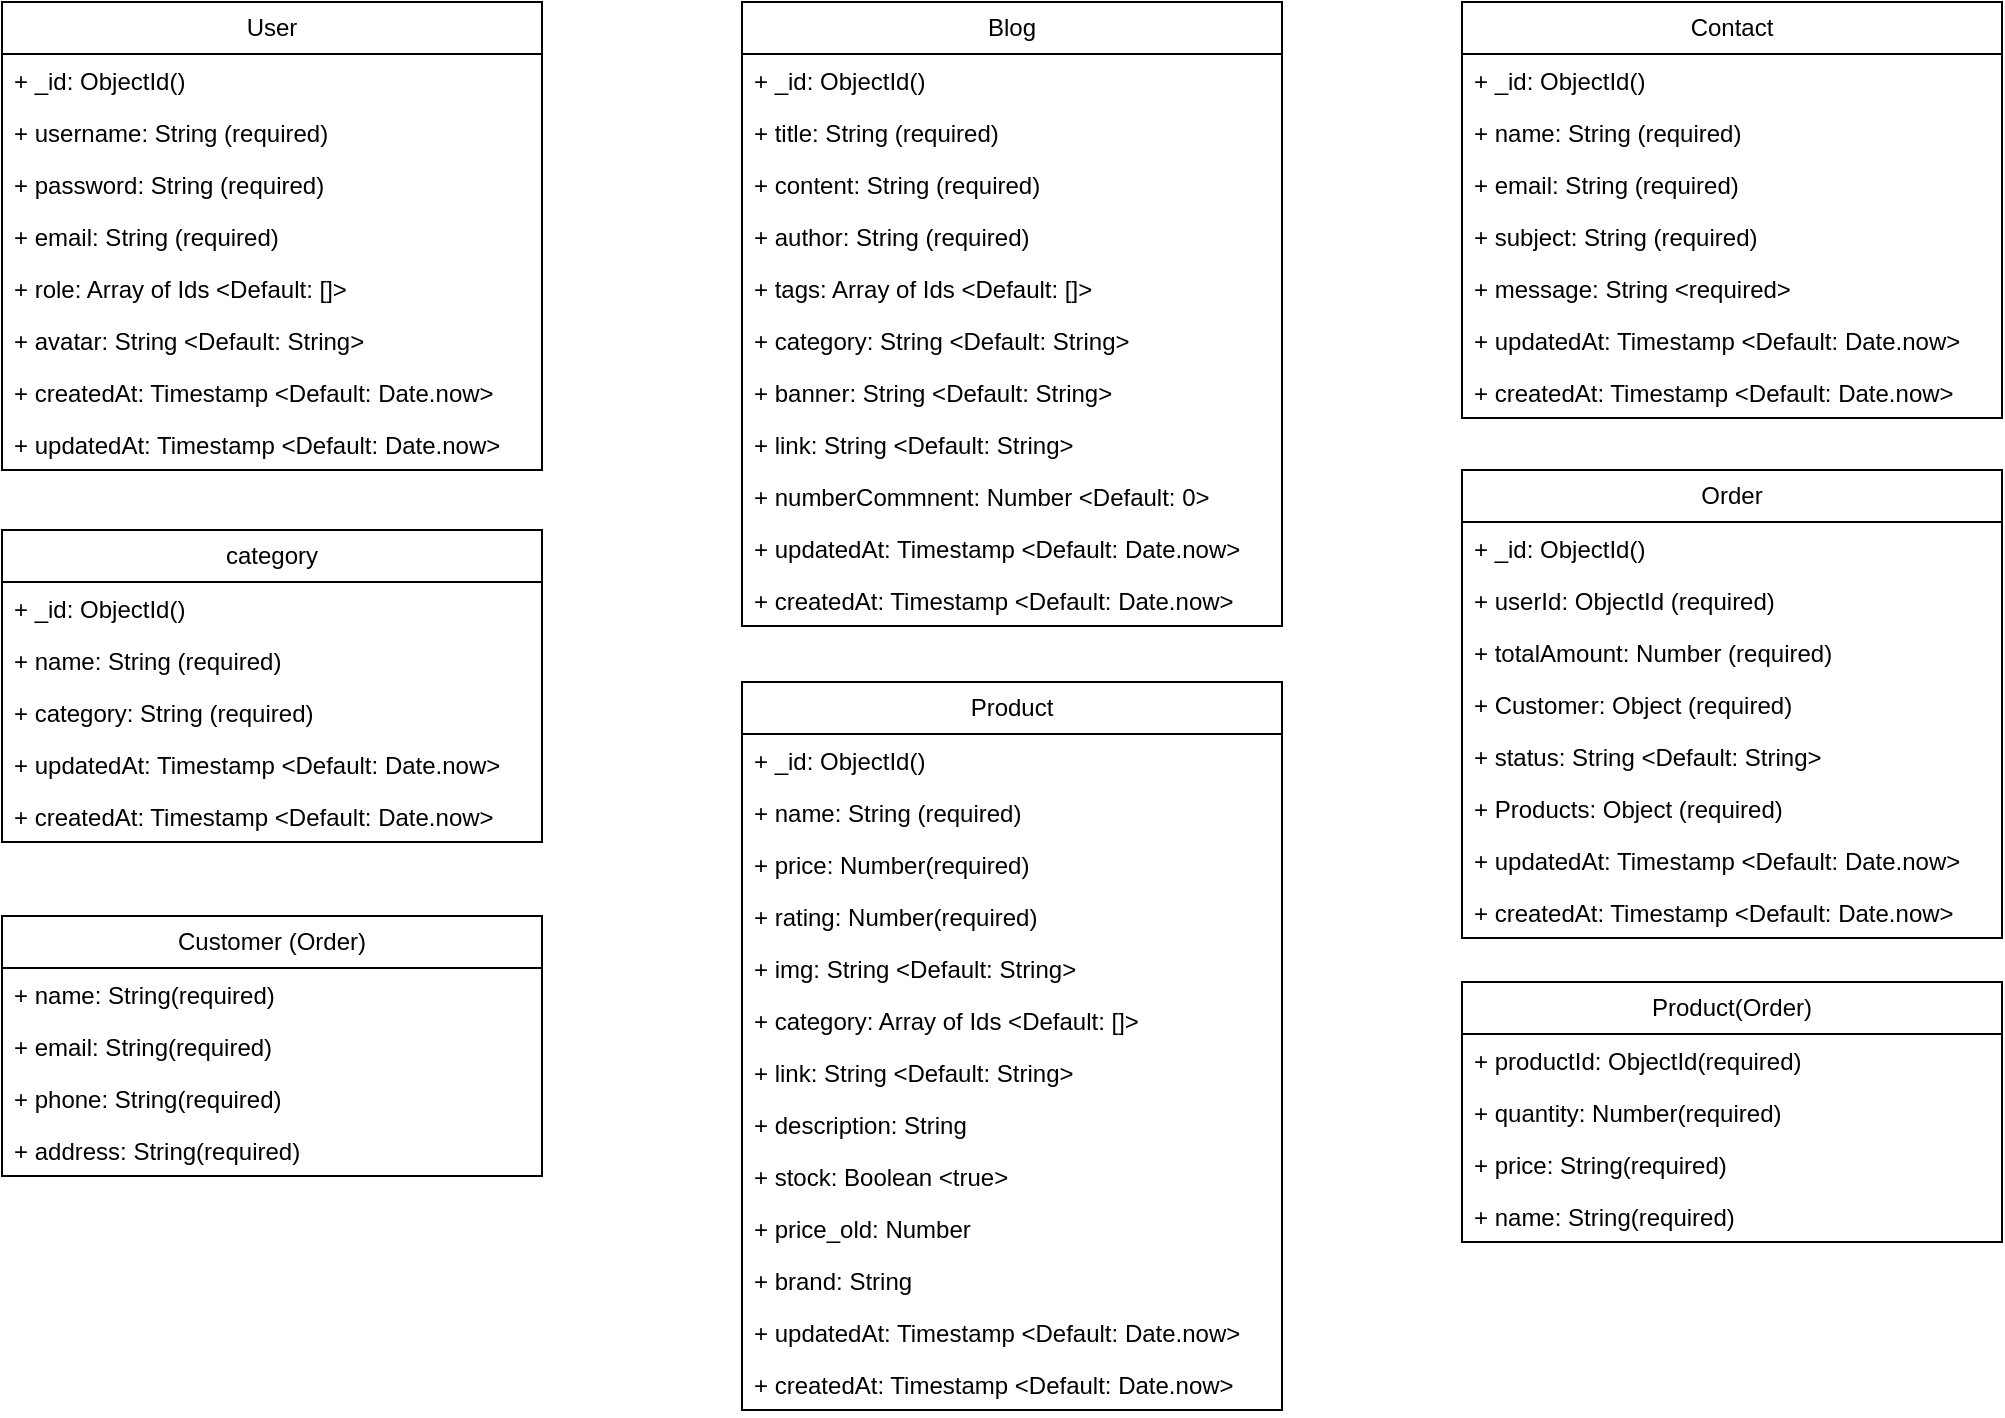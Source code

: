 <mxfile version="28.0.7">
  <diagram name="Trang-1" id="dHnvUi2NV0nn5fop29Nm">
    <mxGraphModel dx="2341" dy="706" grid="1" gridSize="10" guides="1" tooltips="1" connect="1" arrows="1" fold="1" page="1" pageScale="1" pageWidth="827" pageHeight="1169" math="0" shadow="0">
      <root>
        <mxCell id="0" />
        <mxCell id="1" parent="0" />
        <mxCell id="mD5-orRLvuEOx1pyTjT4-22" value="User" style="swimlane;fontStyle=0;childLayout=stackLayout;horizontal=1;startSize=26;fillColor=none;horizontalStack=0;resizeParent=1;resizeParentMax=0;resizeLast=0;collapsible=1;marginBottom=0;whiteSpace=wrap;html=1;" parent="1" vertex="1">
          <mxGeometry x="-340" y="70" width="270" height="234" as="geometry" />
        </mxCell>
        <mxCell id="LhOTcWJKZiZB799Oq0hw-40" value="+ _id: ObjectId()&lt;span style=&quot;white-space: pre;&quot;&gt;&#x9;&lt;/span&gt;" style="text;strokeColor=none;fillColor=none;align=left;verticalAlign=top;spacingLeft=4;spacingRight=4;overflow=hidden;rotatable=0;points=[[0,0.5],[1,0.5]];portConstraint=eastwest;whiteSpace=wrap;html=1;" vertex="1" parent="mD5-orRLvuEOx1pyTjT4-22">
          <mxGeometry y="26" width="270" height="26" as="geometry" />
        </mxCell>
        <mxCell id="mD5-orRLvuEOx1pyTjT4-23" value="+ username: String (required)&lt;span style=&quot;white-space: pre;&quot;&gt;&#x9;&lt;/span&gt;" style="text;strokeColor=none;fillColor=none;align=left;verticalAlign=top;spacingLeft=4;spacingRight=4;overflow=hidden;rotatable=0;points=[[0,0.5],[1,0.5]];portConstraint=eastwest;whiteSpace=wrap;html=1;" parent="mD5-orRLvuEOx1pyTjT4-22" vertex="1">
          <mxGeometry y="52" width="270" height="26" as="geometry" />
        </mxCell>
        <mxCell id="mD5-orRLvuEOx1pyTjT4-24" value="+ password: String (required)" style="text;strokeColor=none;fillColor=none;align=left;verticalAlign=top;spacingLeft=4;spacingRight=4;overflow=hidden;rotatable=0;points=[[0,0.5],[1,0.5]];portConstraint=eastwest;whiteSpace=wrap;html=1;" parent="mD5-orRLvuEOx1pyTjT4-22" vertex="1">
          <mxGeometry y="78" width="270" height="26" as="geometry" />
        </mxCell>
        <mxCell id="mD5-orRLvuEOx1pyTjT4-25" value="+ email: String (required)" style="text;strokeColor=none;fillColor=none;align=left;verticalAlign=top;spacingLeft=4;spacingRight=4;overflow=hidden;rotatable=0;points=[[0,0.5],[1,0.5]];portConstraint=eastwest;whiteSpace=wrap;html=1;" parent="mD5-orRLvuEOx1pyTjT4-22" vertex="1">
          <mxGeometry y="104" width="270" height="26" as="geometry" />
        </mxCell>
        <mxCell id="mD5-orRLvuEOx1pyTjT4-27" value="+ role: Array of Ids &amp;lt;Default: []&amp;gt;" style="text;strokeColor=none;fillColor=none;align=left;verticalAlign=top;spacingLeft=4;spacingRight=4;overflow=hidden;rotatable=0;points=[[0,0.5],[1,0.5]];portConstraint=eastwest;whiteSpace=wrap;html=1;" parent="mD5-orRLvuEOx1pyTjT4-22" vertex="1">
          <mxGeometry y="130" width="270" height="26" as="geometry" />
        </mxCell>
        <mxCell id="mD5-orRLvuEOx1pyTjT4-28" value="+ avatar: String &amp;lt;Default: String&amp;gt;" style="text;strokeColor=none;fillColor=none;align=left;verticalAlign=top;spacingLeft=4;spacingRight=4;overflow=hidden;rotatable=0;points=[[0,0.5],[1,0.5]];portConstraint=eastwest;whiteSpace=wrap;html=1;" parent="mD5-orRLvuEOx1pyTjT4-22" vertex="1">
          <mxGeometry y="156" width="270" height="26" as="geometry" />
        </mxCell>
        <mxCell id="mD5-orRLvuEOx1pyTjT4-31" value="+ createdAt: Timestamp &amp;lt;Default: Date.now&amp;gt;&amp;nbsp;" style="text;strokeColor=none;fillColor=none;align=left;verticalAlign=top;spacingLeft=4;spacingRight=4;overflow=hidden;rotatable=0;points=[[0,0.5],[1,0.5]];portConstraint=eastwest;whiteSpace=wrap;html=1;" parent="mD5-orRLvuEOx1pyTjT4-22" vertex="1">
          <mxGeometry y="182" width="270" height="26" as="geometry" />
        </mxCell>
        <mxCell id="mD5-orRLvuEOx1pyTjT4-32" value="+ updatedAt: Timestamp &amp;lt;Default: Date.now&amp;gt;" style="text;strokeColor=none;fillColor=none;align=left;verticalAlign=top;spacingLeft=4;spacingRight=4;overflow=hidden;rotatable=0;points=[[0,0.5],[1,0.5]];portConstraint=eastwest;whiteSpace=wrap;html=1;" parent="mD5-orRLvuEOx1pyTjT4-22" vertex="1">
          <mxGeometry y="208" width="270" height="26" as="geometry" />
        </mxCell>
        <mxCell id="mD5-orRLvuEOx1pyTjT4-34" value="Blog" style="swimlane;fontStyle=0;childLayout=stackLayout;horizontal=1;startSize=26;fillColor=none;horizontalStack=0;resizeParent=1;resizeParentMax=0;resizeLast=0;collapsible=1;marginBottom=0;whiteSpace=wrap;html=1;" parent="1" vertex="1">
          <mxGeometry x="30" y="70" width="270" height="312" as="geometry" />
        </mxCell>
        <mxCell id="LhOTcWJKZiZB799Oq0hw-41" value="+ _id: ObjectId()" style="text;strokeColor=none;fillColor=none;align=left;verticalAlign=top;spacingLeft=4;spacingRight=4;overflow=hidden;rotatable=0;points=[[0,0.5],[1,0.5]];portConstraint=eastwest;whiteSpace=wrap;html=1;" vertex="1" parent="mD5-orRLvuEOx1pyTjT4-34">
          <mxGeometry y="26" width="270" height="26" as="geometry" />
        </mxCell>
        <mxCell id="mD5-orRLvuEOx1pyTjT4-35" value="+ title: String (required)&lt;span style=&quot;white-space: pre;&quot;&gt;&#x9;&lt;/span&gt;" style="text;strokeColor=none;fillColor=none;align=left;verticalAlign=top;spacingLeft=4;spacingRight=4;overflow=hidden;rotatable=0;points=[[0,0.5],[1,0.5]];portConstraint=eastwest;whiteSpace=wrap;html=1;" parent="mD5-orRLvuEOx1pyTjT4-34" vertex="1">
          <mxGeometry y="52" width="270" height="26" as="geometry" />
        </mxCell>
        <mxCell id="mD5-orRLvuEOx1pyTjT4-36" value="+ content: String (required)" style="text;strokeColor=none;fillColor=none;align=left;verticalAlign=top;spacingLeft=4;spacingRight=4;overflow=hidden;rotatable=0;points=[[0,0.5],[1,0.5]];portConstraint=eastwest;whiteSpace=wrap;html=1;" parent="mD5-orRLvuEOx1pyTjT4-34" vertex="1">
          <mxGeometry y="78" width="270" height="26" as="geometry" />
        </mxCell>
        <mxCell id="mD5-orRLvuEOx1pyTjT4-37" value="+ author: String (required)" style="text;strokeColor=none;fillColor=none;align=left;verticalAlign=top;spacingLeft=4;spacingRight=4;overflow=hidden;rotatable=0;points=[[0,0.5],[1,0.5]];portConstraint=eastwest;whiteSpace=wrap;html=1;" parent="mD5-orRLvuEOx1pyTjT4-34" vertex="1">
          <mxGeometry y="104" width="270" height="26" as="geometry" />
        </mxCell>
        <mxCell id="mD5-orRLvuEOx1pyTjT4-38" value="+ tags: Array of Ids &amp;lt;Default: []&amp;gt;" style="text;strokeColor=none;fillColor=none;align=left;verticalAlign=top;spacingLeft=4;spacingRight=4;overflow=hidden;rotatable=0;points=[[0,0.5],[1,0.5]];portConstraint=eastwest;whiteSpace=wrap;html=1;" parent="mD5-orRLvuEOx1pyTjT4-34" vertex="1">
          <mxGeometry y="130" width="270" height="26" as="geometry" />
        </mxCell>
        <mxCell id="mD5-orRLvuEOx1pyTjT4-39" value="+ category: String &amp;lt;Default: String&amp;gt;" style="text;strokeColor=none;fillColor=none;align=left;verticalAlign=top;spacingLeft=4;spacingRight=4;overflow=hidden;rotatable=0;points=[[0,0.5],[1,0.5]];portConstraint=eastwest;whiteSpace=wrap;html=1;" parent="mD5-orRLvuEOx1pyTjT4-34" vertex="1">
          <mxGeometry y="156" width="270" height="26" as="geometry" />
        </mxCell>
        <mxCell id="LhOTcWJKZiZB799Oq0hw-3" value="+ banner: String &amp;lt;Default: String&amp;gt;" style="text;strokeColor=none;fillColor=none;align=left;verticalAlign=top;spacingLeft=4;spacingRight=4;overflow=hidden;rotatable=0;points=[[0,0.5],[1,0.5]];portConstraint=eastwest;whiteSpace=wrap;html=1;" vertex="1" parent="mD5-orRLvuEOx1pyTjT4-34">
          <mxGeometry y="182" width="270" height="26" as="geometry" />
        </mxCell>
        <mxCell id="LhOTcWJKZiZB799Oq0hw-4" value="+ link: String &amp;lt;Default: String&amp;gt;" style="text;strokeColor=none;fillColor=none;align=left;verticalAlign=top;spacingLeft=4;spacingRight=4;overflow=hidden;rotatable=0;points=[[0,0.5],[1,0.5]];portConstraint=eastwest;whiteSpace=wrap;html=1;" vertex="1" parent="mD5-orRLvuEOx1pyTjT4-34">
          <mxGeometry y="208" width="270" height="26" as="geometry" />
        </mxCell>
        <mxCell id="LhOTcWJKZiZB799Oq0hw-5" value="+ numberCommnent: Number &amp;lt;Default: 0&amp;gt;" style="text;strokeColor=none;fillColor=none;align=left;verticalAlign=top;spacingLeft=4;spacingRight=4;overflow=hidden;rotatable=0;points=[[0,0.5],[1,0.5]];portConstraint=eastwest;whiteSpace=wrap;html=1;" vertex="1" parent="mD5-orRLvuEOx1pyTjT4-34">
          <mxGeometry y="234" width="270" height="26" as="geometry" />
        </mxCell>
        <mxCell id="mD5-orRLvuEOx1pyTjT4-41" value="+ updatedAt: Timestamp &amp;lt;Default: Date.now&amp;gt;" style="text;strokeColor=none;fillColor=none;align=left;verticalAlign=top;spacingLeft=4;spacingRight=4;overflow=hidden;rotatable=0;points=[[0,0.5],[1,0.5]];portConstraint=eastwest;whiteSpace=wrap;html=1;" parent="mD5-orRLvuEOx1pyTjT4-34" vertex="1">
          <mxGeometry y="260" width="270" height="26" as="geometry" />
        </mxCell>
        <mxCell id="mD5-orRLvuEOx1pyTjT4-40" value="+ createdAt: Timestamp &amp;lt;Default: Date.now&amp;gt;&amp;nbsp;" style="text;strokeColor=none;fillColor=none;align=left;verticalAlign=top;spacingLeft=4;spacingRight=4;overflow=hidden;rotatable=0;points=[[0,0.5],[1,0.5]];portConstraint=eastwest;whiteSpace=wrap;html=1;" parent="mD5-orRLvuEOx1pyTjT4-34" vertex="1">
          <mxGeometry y="286" width="270" height="26" as="geometry" />
        </mxCell>
        <mxCell id="LhOTcWJKZiZB799Oq0hw-7" value="Product" style="swimlane;fontStyle=0;childLayout=stackLayout;horizontal=1;startSize=26;fillColor=none;horizontalStack=0;resizeParent=1;resizeParentMax=0;resizeLast=0;collapsible=1;marginBottom=0;whiteSpace=wrap;html=1;" vertex="1" parent="1">
          <mxGeometry x="30" y="410" width="270" height="364" as="geometry" />
        </mxCell>
        <mxCell id="LhOTcWJKZiZB799Oq0hw-8" value="+ _id: ObjectId()&lt;span style=&quot;white-space: pre;&quot;&gt;&#x9;&lt;/span&gt;" style="text;strokeColor=none;fillColor=none;align=left;verticalAlign=top;spacingLeft=4;spacingRight=4;overflow=hidden;rotatable=0;points=[[0,0.5],[1,0.5]];portConstraint=eastwest;whiteSpace=wrap;html=1;" vertex="1" parent="LhOTcWJKZiZB799Oq0hw-7">
          <mxGeometry y="26" width="270" height="26" as="geometry" />
        </mxCell>
        <mxCell id="LhOTcWJKZiZB799Oq0hw-9" value="+ name: String (required)" style="text;strokeColor=none;fillColor=none;align=left;verticalAlign=top;spacingLeft=4;spacingRight=4;overflow=hidden;rotatable=0;points=[[0,0.5],[1,0.5]];portConstraint=eastwest;whiteSpace=wrap;html=1;" vertex="1" parent="LhOTcWJKZiZB799Oq0hw-7">
          <mxGeometry y="52" width="270" height="26" as="geometry" />
        </mxCell>
        <mxCell id="LhOTcWJKZiZB799Oq0hw-10" value="+ price: Number(required)" style="text;strokeColor=none;fillColor=none;align=left;verticalAlign=top;spacingLeft=4;spacingRight=4;overflow=hidden;rotatable=0;points=[[0,0.5],[1,0.5]];portConstraint=eastwest;whiteSpace=wrap;html=1;" vertex="1" parent="LhOTcWJKZiZB799Oq0hw-7">
          <mxGeometry y="78" width="270" height="26" as="geometry" />
        </mxCell>
        <mxCell id="LhOTcWJKZiZB799Oq0hw-11" value="+ rating: Number(required)" style="text;strokeColor=none;fillColor=none;align=left;verticalAlign=top;spacingLeft=4;spacingRight=4;overflow=hidden;rotatable=0;points=[[0,0.5],[1,0.5]];portConstraint=eastwest;whiteSpace=wrap;html=1;" vertex="1" parent="LhOTcWJKZiZB799Oq0hw-7">
          <mxGeometry y="104" width="270" height="26" as="geometry" />
        </mxCell>
        <mxCell id="LhOTcWJKZiZB799Oq0hw-12" value="+ img: String &amp;lt;Default: String&amp;gt;" style="text;strokeColor=none;fillColor=none;align=left;verticalAlign=top;spacingLeft=4;spacingRight=4;overflow=hidden;rotatable=0;points=[[0,0.5],[1,0.5]];portConstraint=eastwest;whiteSpace=wrap;html=1;" vertex="1" parent="LhOTcWJKZiZB799Oq0hw-7">
          <mxGeometry y="130" width="270" height="26" as="geometry" />
        </mxCell>
        <mxCell id="LhOTcWJKZiZB799Oq0hw-13" value="+ category: Array of Ids &amp;lt;Default: []&amp;gt;" style="text;strokeColor=none;fillColor=none;align=left;verticalAlign=top;spacingLeft=4;spacingRight=4;overflow=hidden;rotatable=0;points=[[0,0.5],[1,0.5]];portConstraint=eastwest;whiteSpace=wrap;html=1;" vertex="1" parent="LhOTcWJKZiZB799Oq0hw-7">
          <mxGeometry y="156" width="270" height="26" as="geometry" />
        </mxCell>
        <mxCell id="LhOTcWJKZiZB799Oq0hw-14" value="+ link: String &amp;lt;Default: String&amp;gt;" style="text;strokeColor=none;fillColor=none;align=left;verticalAlign=top;spacingLeft=4;spacingRight=4;overflow=hidden;rotatable=0;points=[[0,0.5],[1,0.5]];portConstraint=eastwest;whiteSpace=wrap;html=1;" vertex="1" parent="LhOTcWJKZiZB799Oq0hw-7">
          <mxGeometry y="182" width="270" height="26" as="geometry" />
        </mxCell>
        <mxCell id="LhOTcWJKZiZB799Oq0hw-43" value="+ description: String&amp;nbsp;" style="text;strokeColor=none;fillColor=none;align=left;verticalAlign=top;spacingLeft=4;spacingRight=4;overflow=hidden;rotatable=0;points=[[0,0.5],[1,0.5]];portConstraint=eastwest;whiteSpace=wrap;html=1;" vertex="1" parent="LhOTcWJKZiZB799Oq0hw-7">
          <mxGeometry y="208" width="270" height="26" as="geometry" />
        </mxCell>
        <mxCell id="LhOTcWJKZiZB799Oq0hw-45" value="+ stock: Boolean &amp;lt;true&amp;gt;&amp;nbsp;" style="text;strokeColor=none;fillColor=none;align=left;verticalAlign=top;spacingLeft=4;spacingRight=4;overflow=hidden;rotatable=0;points=[[0,0.5],[1,0.5]];portConstraint=eastwest;whiteSpace=wrap;html=1;" vertex="1" parent="LhOTcWJKZiZB799Oq0hw-7">
          <mxGeometry y="234" width="270" height="26" as="geometry" />
        </mxCell>
        <mxCell id="LhOTcWJKZiZB799Oq0hw-44" value="+ price_old: Number&amp;nbsp;" style="text;strokeColor=none;fillColor=none;align=left;verticalAlign=top;spacingLeft=4;spacingRight=4;overflow=hidden;rotatable=0;points=[[0,0.5],[1,0.5]];portConstraint=eastwest;whiteSpace=wrap;html=1;" vertex="1" parent="LhOTcWJKZiZB799Oq0hw-7">
          <mxGeometry y="260" width="270" height="26" as="geometry" />
        </mxCell>
        <mxCell id="LhOTcWJKZiZB799Oq0hw-15" value="+ brand: String&amp;nbsp;" style="text;strokeColor=none;fillColor=none;align=left;verticalAlign=top;spacingLeft=4;spacingRight=4;overflow=hidden;rotatable=0;points=[[0,0.5],[1,0.5]];portConstraint=eastwest;whiteSpace=wrap;html=1;" vertex="1" parent="LhOTcWJKZiZB799Oq0hw-7">
          <mxGeometry y="286" width="270" height="26" as="geometry" />
        </mxCell>
        <mxCell id="LhOTcWJKZiZB799Oq0hw-16" value="+ updatedAt: Timestamp &amp;lt;Default: Date.now&amp;gt;" style="text;strokeColor=none;fillColor=none;align=left;verticalAlign=top;spacingLeft=4;spacingRight=4;overflow=hidden;rotatable=0;points=[[0,0.5],[1,0.5]];portConstraint=eastwest;whiteSpace=wrap;html=1;" vertex="1" parent="LhOTcWJKZiZB799Oq0hw-7">
          <mxGeometry y="312" width="270" height="26" as="geometry" />
        </mxCell>
        <mxCell id="LhOTcWJKZiZB799Oq0hw-17" value="+ createdAt: Timestamp &amp;lt;Default: Date.now&amp;gt;&amp;nbsp;" style="text;strokeColor=none;fillColor=none;align=left;verticalAlign=top;spacingLeft=4;spacingRight=4;overflow=hidden;rotatable=0;points=[[0,0.5],[1,0.5]];portConstraint=eastwest;whiteSpace=wrap;html=1;" vertex="1" parent="LhOTcWJKZiZB799Oq0hw-7">
          <mxGeometry y="338" width="270" height="26" as="geometry" />
        </mxCell>
        <mxCell id="LhOTcWJKZiZB799Oq0hw-18" value="category" style="swimlane;fontStyle=0;childLayout=stackLayout;horizontal=1;startSize=26;fillColor=none;horizontalStack=0;resizeParent=1;resizeParentMax=0;resizeLast=0;collapsible=1;marginBottom=0;whiteSpace=wrap;html=1;" vertex="1" parent="1">
          <mxGeometry x="-340" y="334" width="270" height="156" as="geometry" />
        </mxCell>
        <mxCell id="LhOTcWJKZiZB799Oq0hw-42" value="+ _id: ObjectId()&lt;span style=&quot;white-space: pre;&quot;&gt;&#x9;&lt;/span&gt;" style="text;strokeColor=none;fillColor=none;align=left;verticalAlign=top;spacingLeft=4;spacingRight=4;overflow=hidden;rotatable=0;points=[[0,0.5],[1,0.5]];portConstraint=eastwest;whiteSpace=wrap;html=1;" vertex="1" parent="LhOTcWJKZiZB799Oq0hw-18">
          <mxGeometry y="26" width="270" height="26" as="geometry" />
        </mxCell>
        <mxCell id="LhOTcWJKZiZB799Oq0hw-19" value="+ name: String (required)&lt;span style=&quot;white-space: pre;&quot;&gt;&#x9;&lt;/span&gt;" style="text;strokeColor=none;fillColor=none;align=left;verticalAlign=top;spacingLeft=4;spacingRight=4;overflow=hidden;rotatable=0;points=[[0,0.5],[1,0.5]];portConstraint=eastwest;whiteSpace=wrap;html=1;" vertex="1" parent="LhOTcWJKZiZB799Oq0hw-18">
          <mxGeometry y="52" width="270" height="26" as="geometry" />
        </mxCell>
        <mxCell id="LhOTcWJKZiZB799Oq0hw-20" value="+ category: String (required)" style="text;strokeColor=none;fillColor=none;align=left;verticalAlign=top;spacingLeft=4;spacingRight=4;overflow=hidden;rotatable=0;points=[[0,0.5],[1,0.5]];portConstraint=eastwest;whiteSpace=wrap;html=1;" vertex="1" parent="LhOTcWJKZiZB799Oq0hw-18">
          <mxGeometry y="78" width="270" height="26" as="geometry" />
        </mxCell>
        <mxCell id="LhOTcWJKZiZB799Oq0hw-27" value="+ updatedAt: Timestamp &amp;lt;Default: Date.now&amp;gt;" style="text;strokeColor=none;fillColor=none;align=left;verticalAlign=top;spacingLeft=4;spacingRight=4;overflow=hidden;rotatable=0;points=[[0,0.5],[1,0.5]];portConstraint=eastwest;whiteSpace=wrap;html=1;" vertex="1" parent="LhOTcWJKZiZB799Oq0hw-18">
          <mxGeometry y="104" width="270" height="26" as="geometry" />
        </mxCell>
        <mxCell id="LhOTcWJKZiZB799Oq0hw-28" value="+ createdAt: Timestamp &amp;lt;Default: Date.now&amp;gt;&amp;nbsp;" style="text;strokeColor=none;fillColor=none;align=left;verticalAlign=top;spacingLeft=4;spacingRight=4;overflow=hidden;rotatable=0;points=[[0,0.5],[1,0.5]];portConstraint=eastwest;whiteSpace=wrap;html=1;" vertex="1" parent="LhOTcWJKZiZB799Oq0hw-18">
          <mxGeometry y="130" width="270" height="26" as="geometry" />
        </mxCell>
        <mxCell id="LhOTcWJKZiZB799Oq0hw-29" value="Contact" style="swimlane;fontStyle=0;childLayout=stackLayout;horizontal=1;startSize=26;fillColor=none;horizontalStack=0;resizeParent=1;resizeParentMax=0;resizeLast=0;collapsible=1;marginBottom=0;whiteSpace=wrap;html=1;" vertex="1" parent="1">
          <mxGeometry x="390" y="70" width="270" height="208" as="geometry" />
        </mxCell>
        <mxCell id="LhOTcWJKZiZB799Oq0hw-30" value="+ _id: ObjectId()&lt;span style=&quot;white-space: pre;&quot;&gt;&#x9;&lt;/span&gt;" style="text;strokeColor=none;fillColor=none;align=left;verticalAlign=top;spacingLeft=4;spacingRight=4;overflow=hidden;rotatable=0;points=[[0,0.5],[1,0.5]];portConstraint=eastwest;whiteSpace=wrap;html=1;" vertex="1" parent="LhOTcWJKZiZB799Oq0hw-29">
          <mxGeometry y="26" width="270" height="26" as="geometry" />
        </mxCell>
        <mxCell id="LhOTcWJKZiZB799Oq0hw-31" value="+ name: String (required)" style="text;strokeColor=none;fillColor=none;align=left;verticalAlign=top;spacingLeft=4;spacingRight=4;overflow=hidden;rotatable=0;points=[[0,0.5],[1,0.5]];portConstraint=eastwest;whiteSpace=wrap;html=1;" vertex="1" parent="LhOTcWJKZiZB799Oq0hw-29">
          <mxGeometry y="52" width="270" height="26" as="geometry" />
        </mxCell>
        <mxCell id="LhOTcWJKZiZB799Oq0hw-32" value="+ email: String (required)" style="text;strokeColor=none;fillColor=none;align=left;verticalAlign=top;spacingLeft=4;spacingRight=4;overflow=hidden;rotatable=0;points=[[0,0.5],[1,0.5]];portConstraint=eastwest;whiteSpace=wrap;html=1;" vertex="1" parent="LhOTcWJKZiZB799Oq0hw-29">
          <mxGeometry y="78" width="270" height="26" as="geometry" />
        </mxCell>
        <mxCell id="LhOTcWJKZiZB799Oq0hw-33" value="+ subject: String (required)" style="text;strokeColor=none;fillColor=none;align=left;verticalAlign=top;spacingLeft=4;spacingRight=4;overflow=hidden;rotatable=0;points=[[0,0.5],[1,0.5]];portConstraint=eastwest;whiteSpace=wrap;html=1;" vertex="1" parent="LhOTcWJKZiZB799Oq0hw-29">
          <mxGeometry y="104" width="270" height="26" as="geometry" />
        </mxCell>
        <mxCell id="LhOTcWJKZiZB799Oq0hw-34" value="+ message: String &amp;lt;required&amp;gt;" style="text;strokeColor=none;fillColor=none;align=left;verticalAlign=top;spacingLeft=4;spacingRight=4;overflow=hidden;rotatable=0;points=[[0,0.5],[1,0.5]];portConstraint=eastwest;whiteSpace=wrap;html=1;" vertex="1" parent="LhOTcWJKZiZB799Oq0hw-29">
          <mxGeometry y="130" width="270" height="26" as="geometry" />
        </mxCell>
        <mxCell id="LhOTcWJKZiZB799Oq0hw-38" value="+ updatedAt: Timestamp &amp;lt;Default: Date.now&amp;gt;" style="text;strokeColor=none;fillColor=none;align=left;verticalAlign=top;spacingLeft=4;spacingRight=4;overflow=hidden;rotatable=0;points=[[0,0.5],[1,0.5]];portConstraint=eastwest;whiteSpace=wrap;html=1;" vertex="1" parent="LhOTcWJKZiZB799Oq0hw-29">
          <mxGeometry y="156" width="270" height="26" as="geometry" />
        </mxCell>
        <mxCell id="LhOTcWJKZiZB799Oq0hw-39" value="+ createdAt: Timestamp &amp;lt;Default: Date.now&amp;gt;&amp;nbsp;" style="text;strokeColor=none;fillColor=none;align=left;verticalAlign=top;spacingLeft=4;spacingRight=4;overflow=hidden;rotatable=0;points=[[0,0.5],[1,0.5]];portConstraint=eastwest;whiteSpace=wrap;html=1;" vertex="1" parent="LhOTcWJKZiZB799Oq0hw-29">
          <mxGeometry y="182" width="270" height="26" as="geometry" />
        </mxCell>
        <mxCell id="LhOTcWJKZiZB799Oq0hw-46" value="Order" style="swimlane;fontStyle=0;childLayout=stackLayout;horizontal=1;startSize=26;fillColor=none;horizontalStack=0;resizeParent=1;resizeParentMax=0;resizeLast=0;collapsible=1;marginBottom=0;whiteSpace=wrap;html=1;" vertex="1" parent="1">
          <mxGeometry x="390" y="304" width="270" height="234" as="geometry" />
        </mxCell>
        <mxCell id="LhOTcWJKZiZB799Oq0hw-47" value="+ _id: ObjectId()&lt;span style=&quot;white-space: pre;&quot;&gt;&#x9;&lt;/span&gt;" style="text;strokeColor=none;fillColor=none;align=left;verticalAlign=top;spacingLeft=4;spacingRight=4;overflow=hidden;rotatable=0;points=[[0,0.5],[1,0.5]];portConstraint=eastwest;whiteSpace=wrap;html=1;" vertex="1" parent="LhOTcWJKZiZB799Oq0hw-46">
          <mxGeometry y="26" width="270" height="26" as="geometry" />
        </mxCell>
        <mxCell id="LhOTcWJKZiZB799Oq0hw-48" value="+ userId: ObjectId (required)" style="text;strokeColor=none;fillColor=none;align=left;verticalAlign=top;spacingLeft=4;spacingRight=4;overflow=hidden;rotatable=0;points=[[0,0.5],[1,0.5]];portConstraint=eastwest;whiteSpace=wrap;html=1;" vertex="1" parent="LhOTcWJKZiZB799Oq0hw-46">
          <mxGeometry y="52" width="270" height="26" as="geometry" />
        </mxCell>
        <mxCell id="LhOTcWJKZiZB799Oq0hw-79" value="+ totalAmount: Number&amp;nbsp;(required)" style="text;strokeColor=none;fillColor=none;align=left;verticalAlign=top;spacingLeft=4;spacingRight=4;overflow=hidden;rotatable=0;points=[[0,0.5],[1,0.5]];portConstraint=eastwest;whiteSpace=wrap;html=1;" vertex="1" parent="LhOTcWJKZiZB799Oq0hw-46">
          <mxGeometry y="78" width="270" height="26" as="geometry" />
        </mxCell>
        <mxCell id="LhOTcWJKZiZB799Oq0hw-49" value="+ Customer: Object (required)" style="text;strokeColor=none;fillColor=none;align=left;verticalAlign=top;spacingLeft=4;spacingRight=4;overflow=hidden;rotatable=0;points=[[0,0.5],[1,0.5]];portConstraint=eastwest;whiteSpace=wrap;html=1;" vertex="1" parent="LhOTcWJKZiZB799Oq0hw-46">
          <mxGeometry y="104" width="270" height="26" as="geometry" />
        </mxCell>
        <mxCell id="LhOTcWJKZiZB799Oq0hw-80" value="+ status: String &amp;lt;Default: String&amp;gt;" style="text;strokeColor=none;fillColor=none;align=left;verticalAlign=top;spacingLeft=4;spacingRight=4;overflow=hidden;rotatable=0;points=[[0,0.5],[1,0.5]];portConstraint=eastwest;whiteSpace=wrap;html=1;" vertex="1" parent="LhOTcWJKZiZB799Oq0hw-46">
          <mxGeometry y="130" width="270" height="26" as="geometry" />
        </mxCell>
        <mxCell id="LhOTcWJKZiZB799Oq0hw-51" value="+ Products: Object (required)" style="text;strokeColor=none;fillColor=none;align=left;verticalAlign=top;spacingLeft=4;spacingRight=4;overflow=hidden;rotatable=0;points=[[0,0.5],[1,0.5]];portConstraint=eastwest;whiteSpace=wrap;html=1;" vertex="1" parent="LhOTcWJKZiZB799Oq0hw-46">
          <mxGeometry y="156" width="270" height="26" as="geometry" />
        </mxCell>
        <mxCell id="LhOTcWJKZiZB799Oq0hw-58" value="+ updatedAt: Timestamp &amp;lt;Default: Date.now&amp;gt;" style="text;strokeColor=none;fillColor=none;align=left;verticalAlign=top;spacingLeft=4;spacingRight=4;overflow=hidden;rotatable=0;points=[[0,0.5],[1,0.5]];portConstraint=eastwest;whiteSpace=wrap;html=1;" vertex="1" parent="LhOTcWJKZiZB799Oq0hw-46">
          <mxGeometry y="182" width="270" height="26" as="geometry" />
        </mxCell>
        <mxCell id="LhOTcWJKZiZB799Oq0hw-59" value="+ createdAt: Timestamp &amp;lt;Default: Date.now&amp;gt;&amp;nbsp;" style="text;strokeColor=none;fillColor=none;align=left;verticalAlign=top;spacingLeft=4;spacingRight=4;overflow=hidden;rotatable=0;points=[[0,0.5],[1,0.5]];portConstraint=eastwest;whiteSpace=wrap;html=1;" vertex="1" parent="LhOTcWJKZiZB799Oq0hw-46">
          <mxGeometry y="208" width="270" height="26" as="geometry" />
        </mxCell>
        <mxCell id="LhOTcWJKZiZB799Oq0hw-60" value="Customer (Order)" style="swimlane;fontStyle=0;childLayout=stackLayout;horizontal=1;startSize=26;fillColor=none;horizontalStack=0;resizeParent=1;resizeParentMax=0;resizeLast=0;collapsible=1;marginBottom=0;whiteSpace=wrap;html=1;" vertex="1" parent="1">
          <mxGeometry x="-340" y="527" width="270" height="130" as="geometry" />
        </mxCell>
        <mxCell id="LhOTcWJKZiZB799Oq0hw-61" value="+ name: String(required)&lt;span style=&quot;white-space: pre;&quot;&gt;&#x9;&lt;/span&gt;" style="text;strokeColor=none;fillColor=none;align=left;verticalAlign=top;spacingLeft=4;spacingRight=4;overflow=hidden;rotatable=0;points=[[0,0.5],[1,0.5]];portConstraint=eastwest;whiteSpace=wrap;html=1;" vertex="1" parent="LhOTcWJKZiZB799Oq0hw-60">
          <mxGeometry y="26" width="270" height="26" as="geometry" />
        </mxCell>
        <mxCell id="LhOTcWJKZiZB799Oq0hw-62" value="+ email: String(required)" style="text;strokeColor=none;fillColor=none;align=left;verticalAlign=top;spacingLeft=4;spacingRight=4;overflow=hidden;rotatable=0;points=[[0,0.5],[1,0.5]];portConstraint=eastwest;whiteSpace=wrap;html=1;" vertex="1" parent="LhOTcWJKZiZB799Oq0hw-60">
          <mxGeometry y="52" width="270" height="26" as="geometry" />
        </mxCell>
        <mxCell id="LhOTcWJKZiZB799Oq0hw-63" value="+ phone: String(required)" style="text;strokeColor=none;fillColor=none;align=left;verticalAlign=top;spacingLeft=4;spacingRight=4;overflow=hidden;rotatable=0;points=[[0,0.5],[1,0.5]];portConstraint=eastwest;whiteSpace=wrap;html=1;" vertex="1" parent="LhOTcWJKZiZB799Oq0hw-60">
          <mxGeometry y="78" width="270" height="26" as="geometry" />
        </mxCell>
        <mxCell id="LhOTcWJKZiZB799Oq0hw-64" value="+ address: String(required)" style="text;strokeColor=none;fillColor=none;align=left;verticalAlign=top;spacingLeft=4;spacingRight=4;overflow=hidden;rotatable=0;points=[[0,0.5],[1,0.5]];portConstraint=eastwest;whiteSpace=wrap;html=1;" vertex="1" parent="LhOTcWJKZiZB799Oq0hw-60">
          <mxGeometry y="104" width="270" height="26" as="geometry" />
        </mxCell>
        <mxCell id="LhOTcWJKZiZB799Oq0hw-74" value="Product(Order)" style="swimlane;fontStyle=0;childLayout=stackLayout;horizontal=1;startSize=26;fillColor=none;horizontalStack=0;resizeParent=1;resizeParentMax=0;resizeLast=0;collapsible=1;marginBottom=0;whiteSpace=wrap;html=1;" vertex="1" parent="1">
          <mxGeometry x="390" y="560" width="270" height="130" as="geometry" />
        </mxCell>
        <mxCell id="LhOTcWJKZiZB799Oq0hw-75" value="+ productId: ObjectId(required)&lt;span style=&quot;white-space: pre;&quot;&gt;&#x9;&lt;/span&gt;" style="text;strokeColor=none;fillColor=none;align=left;verticalAlign=top;spacingLeft=4;spacingRight=4;overflow=hidden;rotatable=0;points=[[0,0.5],[1,0.5]];portConstraint=eastwest;whiteSpace=wrap;html=1;" vertex="1" parent="LhOTcWJKZiZB799Oq0hw-74">
          <mxGeometry y="26" width="270" height="26" as="geometry" />
        </mxCell>
        <mxCell id="LhOTcWJKZiZB799Oq0hw-76" value="+ quantity: Number(required)" style="text;strokeColor=none;fillColor=none;align=left;verticalAlign=top;spacingLeft=4;spacingRight=4;overflow=hidden;rotatable=0;points=[[0,0.5],[1,0.5]];portConstraint=eastwest;whiteSpace=wrap;html=1;" vertex="1" parent="LhOTcWJKZiZB799Oq0hw-74">
          <mxGeometry y="52" width="270" height="26" as="geometry" />
        </mxCell>
        <mxCell id="LhOTcWJKZiZB799Oq0hw-77" value="+ price: String(required)" style="text;strokeColor=none;fillColor=none;align=left;verticalAlign=top;spacingLeft=4;spacingRight=4;overflow=hidden;rotatable=0;points=[[0,0.5],[1,0.5]];portConstraint=eastwest;whiteSpace=wrap;html=1;" vertex="1" parent="LhOTcWJKZiZB799Oq0hw-74">
          <mxGeometry y="78" width="270" height="26" as="geometry" />
        </mxCell>
        <mxCell id="LhOTcWJKZiZB799Oq0hw-78" value="+ name: String(required)" style="text;strokeColor=none;fillColor=none;align=left;verticalAlign=top;spacingLeft=4;spacingRight=4;overflow=hidden;rotatable=0;points=[[0,0.5],[1,0.5]];portConstraint=eastwest;whiteSpace=wrap;html=1;" vertex="1" parent="LhOTcWJKZiZB799Oq0hw-74">
          <mxGeometry y="104" width="270" height="26" as="geometry" />
        </mxCell>
      </root>
    </mxGraphModel>
  </diagram>
</mxfile>
